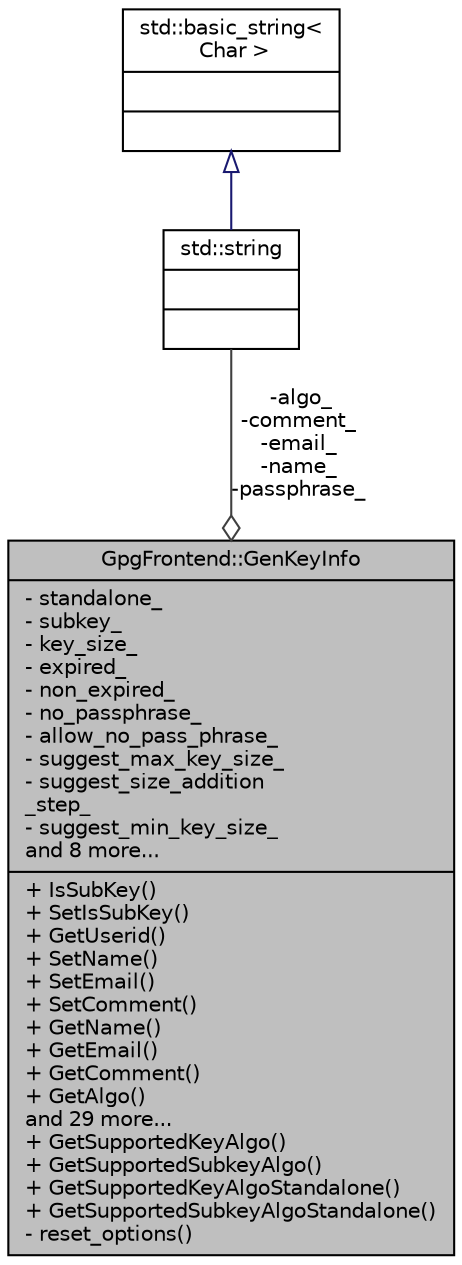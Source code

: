 digraph "GpgFrontend::GenKeyInfo"
{
 // INTERACTIVE_SVG=YES
 // LATEX_PDF_SIZE
  edge [fontname="Helvetica",fontsize="10",labelfontname="Helvetica",labelfontsize="10"];
  node [fontname="Helvetica",fontsize="10",shape=record];
  Node1 [label="{GpgFrontend::GenKeyInfo\n|- standalone_\l- subkey_\l- key_size_\l- expired_\l- non_expired_\l- no_passphrase_\l- allow_no_pass_phrase_\l- suggest_max_key_size_\l- suggest_size_addition\l_step_\l- suggest_min_key_size_\land 8 more...\l|+ IsSubKey()\l+ SetIsSubKey()\l+ GetUserid()\l+ SetName()\l+ SetEmail()\l+ SetComment()\l+ GetName()\l+ GetEmail()\l+ GetComment()\l+ GetAlgo()\land 29 more...\l+ GetSupportedKeyAlgo()\l+ GetSupportedSubkeyAlgo()\l+ GetSupportedKeyAlgoStandalone()\l+ GetSupportedSubkeyAlgoStandalone()\l- reset_options()\l}",height=0.2,width=0.4,color="black", fillcolor="grey75", style="filled", fontcolor="black",tooltip=" "];
  Node2 -> Node1 [color="grey25",fontsize="10",style="solid",label=" -algo_\n-comment_\n-email_\n-name_\n-passphrase_" ,arrowhead="odiamond"];
  Node2 [label="{std::string\n||}",height=0.2,width=0.4,color="black", fillcolor="white", style="filled",tooltip=" "];
  Node3 -> Node2 [dir="back",color="midnightblue",fontsize="10",style="solid",arrowtail="onormal"];
  Node3 [label="{std::basic_string\<\l Char \>\n||}",height=0.2,width=0.4,color="black", fillcolor="white", style="filled",tooltip=" "];
}
